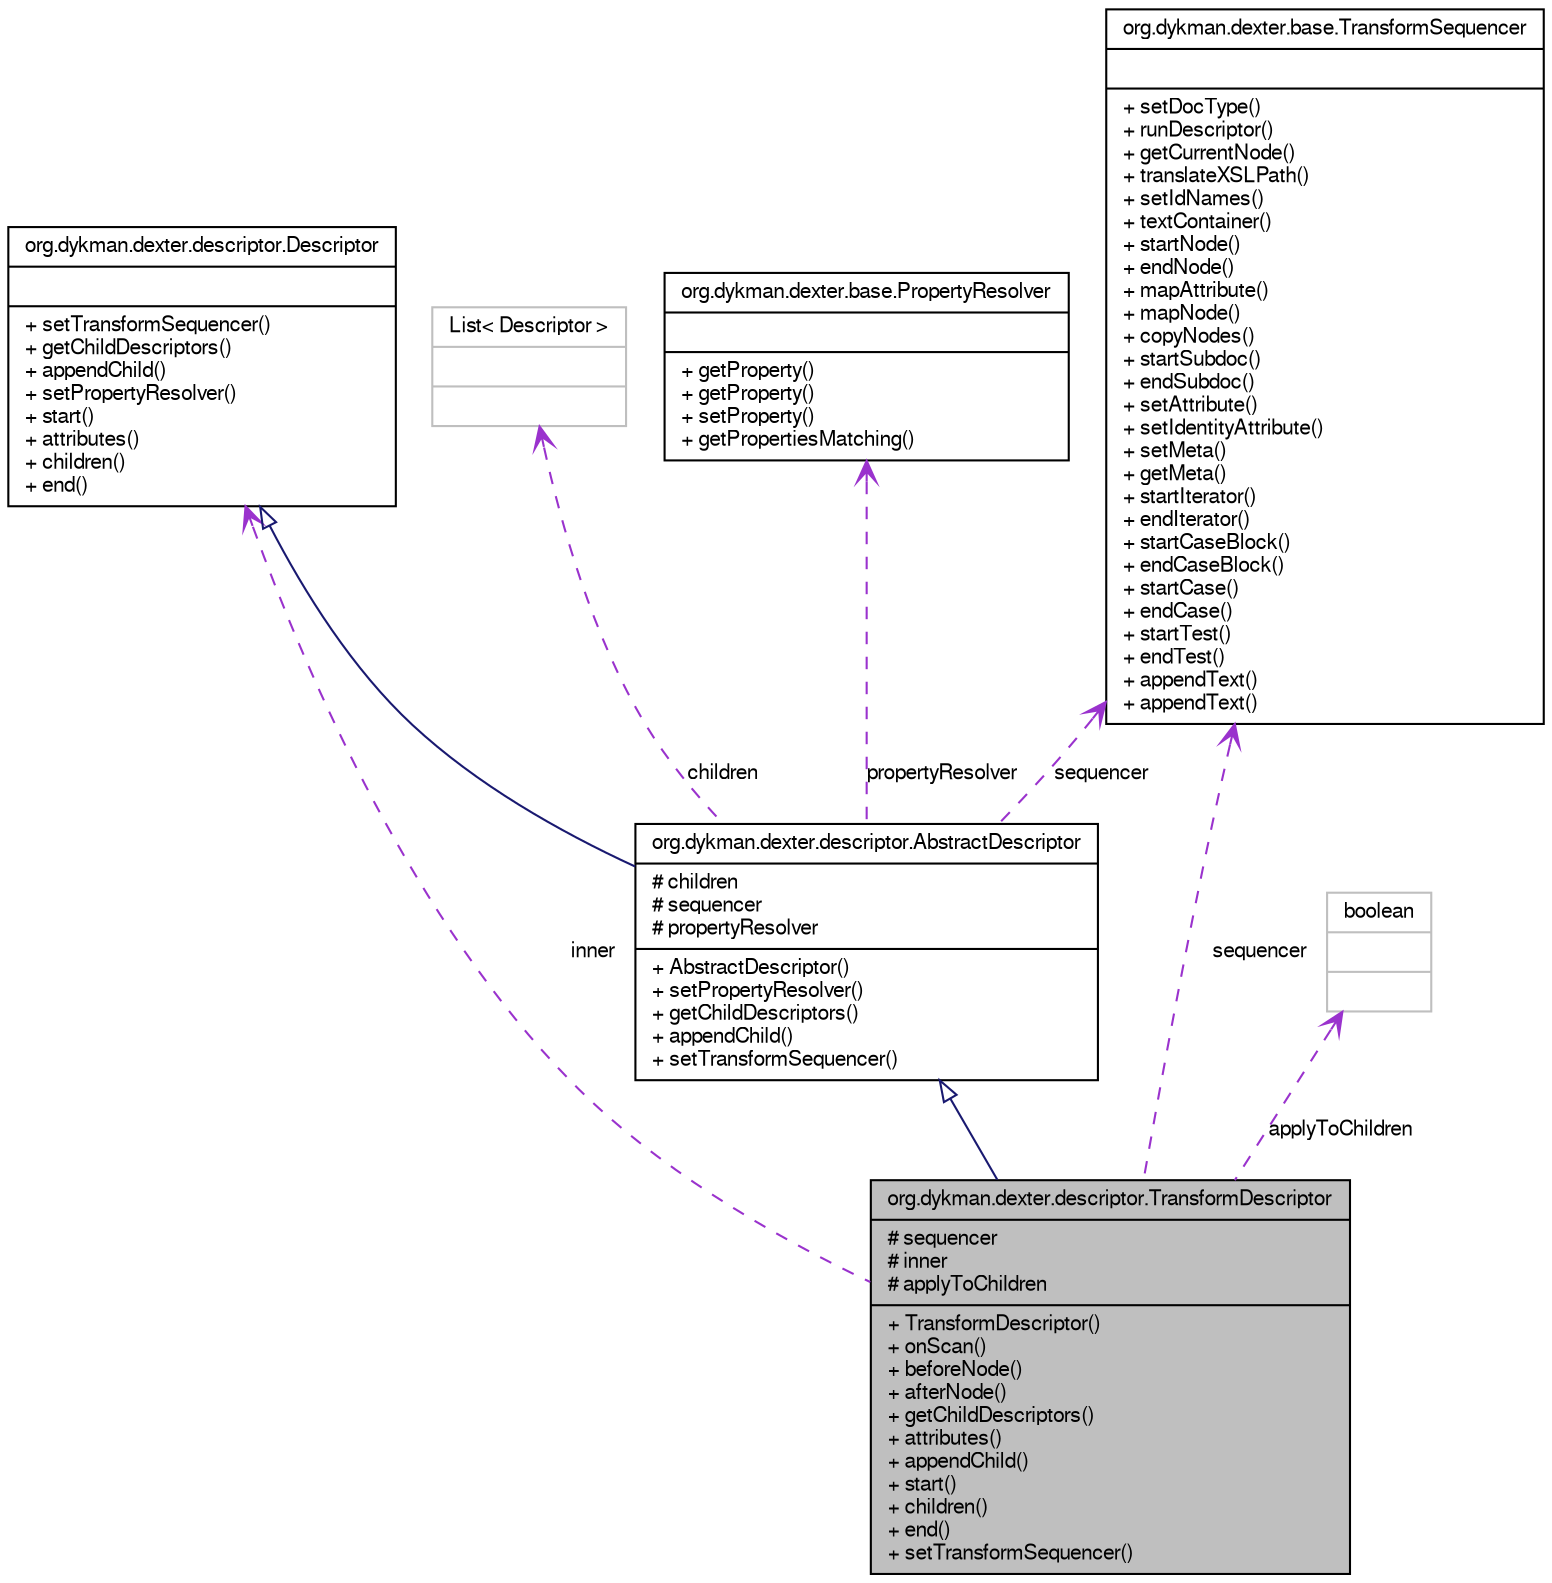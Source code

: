 digraph G
{
  bgcolor="transparent";
  edge [fontname="FreeSans",fontsize=10,labelfontname="FreeSans",labelfontsize=10];
  node [fontname="FreeSans",fontsize=10,shape=record];
  Node1 [label="{org.dykman.dexter.descriptor.TransformDescriptor\n|# sequencer\l# inner\l# applyToChildren\l|+ TransformDescriptor()\l+ onScan()\l+ beforeNode()\l+ afterNode()\l+ getChildDescriptors()\l+ attributes()\l+ appendChild()\l+ start()\l+ children()\l+ end()\l+ setTransformSequencer()\l}",height=0.2,width=0.4,color="black", fillcolor="grey75", style="filled" fontcolor="black"];
  Node2 -> Node1 [dir=back,color="midnightblue",fontsize=10,style="solid",arrowtail="empty",fontname="FreeSans"];
  Node2 [label="{org.dykman.dexter.descriptor.AbstractDescriptor\n|# children\l# sequencer\l# propertyResolver\l|+ AbstractDescriptor()\l+ setPropertyResolver()\l+ getChildDescriptors()\l+ appendChild()\l+ setTransformSequencer()\l}",height=0.2,width=0.4,color="black",URL="$classorg_1_1dykman_1_1dexter_1_1descriptor_1_1AbstractDescriptor.html"];
  Node3 -> Node2 [dir=back,color="midnightblue",fontsize=10,style="solid",arrowtail="empty",fontname="FreeSans"];
  Node3 [label="{org.dykman.dexter.descriptor.Descriptor\n||+ setTransformSequencer()\l+ getChildDescriptors()\l+ appendChild()\l+ setPropertyResolver()\l+ start()\l+ attributes()\l+ children()\l+ end()\l}",height=0.2,width=0.4,color="black",URL="$interfaceorg_1_1dykman_1_1dexter_1_1descriptor_1_1Descriptor.html"];
  Node4 -> Node2 [dir=back,color="darkorchid3",fontsize=10,style="dashed",label="propertyResolver",arrowtail="open",fontname="FreeSans"];
  Node4 [label="{org.dykman.dexter.base.PropertyResolver\n||+ getProperty()\l+ getProperty()\l+ setProperty()\l+ getPropertiesMatching()\l}",height=0.2,width=0.4,color="black",URL="$interfaceorg_1_1dykman_1_1dexter_1_1base_1_1PropertyResolver.html"];
  Node5 -> Node2 [dir=back,color="darkorchid3",fontsize=10,style="dashed",label="sequencer",arrowtail="open",fontname="FreeSans"];
  Node5 [label="{org.dykman.dexter.base.TransformSequencer\n||+ setDocType()\l+ runDescriptor()\l+ getCurrentNode()\l+ translateXSLPath()\l+ setIdNames()\l+ textContainer()\l+ startNode()\l+ endNode()\l+ mapAttribute()\l+ mapNode()\l+ copyNodes()\l+ startSubdoc()\l+ endSubdoc()\l+ setAttribute()\l+ setIdentityAttribute()\l+ setMeta()\l+ getMeta()\l+ startIterator()\l+ endIterator()\l+ startCaseBlock()\l+ endCaseBlock()\l+ startCase()\l+ endCase()\l+ startTest()\l+ endTest()\l+ appendText()\l+ appendText()\l}",height=0.2,width=0.4,color="black",URL="$interfaceorg_1_1dykman_1_1dexter_1_1base_1_1TransformSequencer.html"];
  Node6 -> Node2 [dir=back,color="darkorchid3",fontsize=10,style="dashed",label="children",arrowtail="open",fontname="FreeSans"];
  Node6 [label="{List\< Descriptor \>\n||}",height=0.2,width=0.4,color="grey75"];
  Node5 -> Node1 [dir=back,color="darkorchid3",fontsize=10,style="dashed",label="sequencer",arrowtail="open",fontname="FreeSans"];
  Node3 -> Node1 [dir=back,color="darkorchid3",fontsize=10,style="dashed",label="inner",arrowtail="open",fontname="FreeSans"];
  Node7 -> Node1 [dir=back,color="darkorchid3",fontsize=10,style="dashed",label="applyToChildren",arrowtail="open",fontname="FreeSans"];
  Node7 [label="{boolean\n||}",height=0.2,width=0.4,color="grey75"];
}
